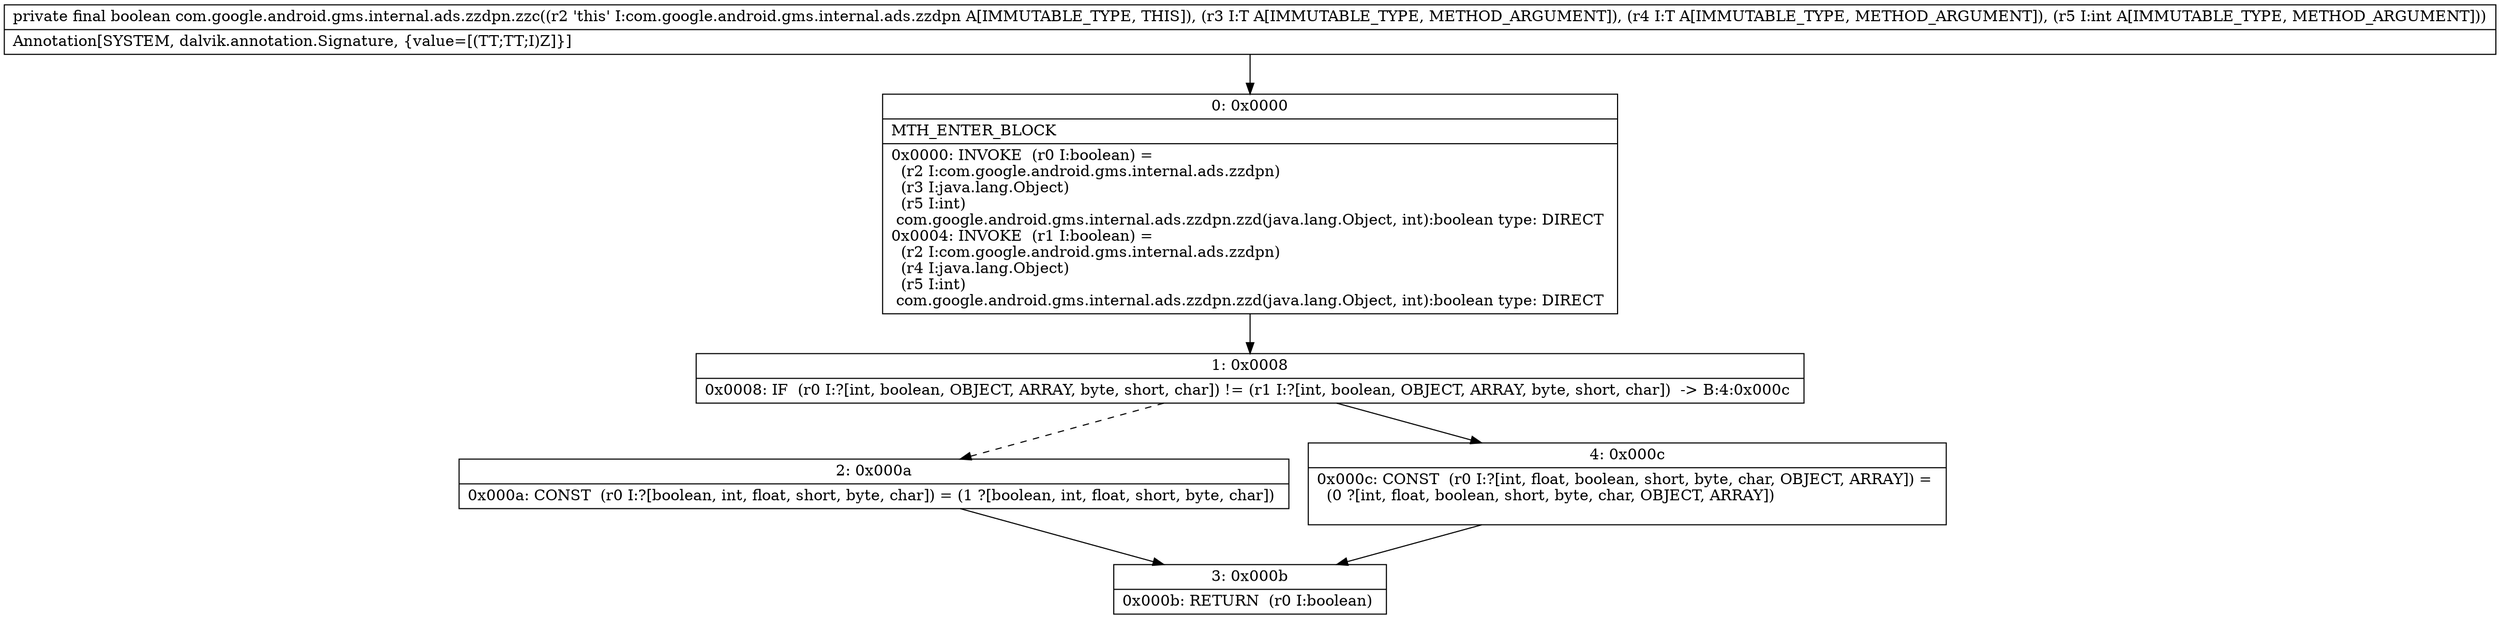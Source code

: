 digraph "CFG forcom.google.android.gms.internal.ads.zzdpn.zzc(Ljava\/lang\/Object;Ljava\/lang\/Object;I)Z" {
Node_0 [shape=record,label="{0\:\ 0x0000|MTH_ENTER_BLOCK\l|0x0000: INVOKE  (r0 I:boolean) = \l  (r2 I:com.google.android.gms.internal.ads.zzdpn)\l  (r3 I:java.lang.Object)\l  (r5 I:int)\l com.google.android.gms.internal.ads.zzdpn.zzd(java.lang.Object, int):boolean type: DIRECT \l0x0004: INVOKE  (r1 I:boolean) = \l  (r2 I:com.google.android.gms.internal.ads.zzdpn)\l  (r4 I:java.lang.Object)\l  (r5 I:int)\l com.google.android.gms.internal.ads.zzdpn.zzd(java.lang.Object, int):boolean type: DIRECT \l}"];
Node_1 [shape=record,label="{1\:\ 0x0008|0x0008: IF  (r0 I:?[int, boolean, OBJECT, ARRAY, byte, short, char]) != (r1 I:?[int, boolean, OBJECT, ARRAY, byte, short, char])  \-\> B:4:0x000c \l}"];
Node_2 [shape=record,label="{2\:\ 0x000a|0x000a: CONST  (r0 I:?[boolean, int, float, short, byte, char]) = (1 ?[boolean, int, float, short, byte, char]) \l}"];
Node_3 [shape=record,label="{3\:\ 0x000b|0x000b: RETURN  (r0 I:boolean) \l}"];
Node_4 [shape=record,label="{4\:\ 0x000c|0x000c: CONST  (r0 I:?[int, float, boolean, short, byte, char, OBJECT, ARRAY]) = \l  (0 ?[int, float, boolean, short, byte, char, OBJECT, ARRAY])\l \l}"];
MethodNode[shape=record,label="{private final boolean com.google.android.gms.internal.ads.zzdpn.zzc((r2 'this' I:com.google.android.gms.internal.ads.zzdpn A[IMMUTABLE_TYPE, THIS]), (r3 I:T A[IMMUTABLE_TYPE, METHOD_ARGUMENT]), (r4 I:T A[IMMUTABLE_TYPE, METHOD_ARGUMENT]), (r5 I:int A[IMMUTABLE_TYPE, METHOD_ARGUMENT]))  | Annotation[SYSTEM, dalvik.annotation.Signature, \{value=[(TT;TT;I)Z]\}]\l}"];
MethodNode -> Node_0;
Node_0 -> Node_1;
Node_1 -> Node_2[style=dashed];
Node_1 -> Node_4;
Node_2 -> Node_3;
Node_4 -> Node_3;
}

